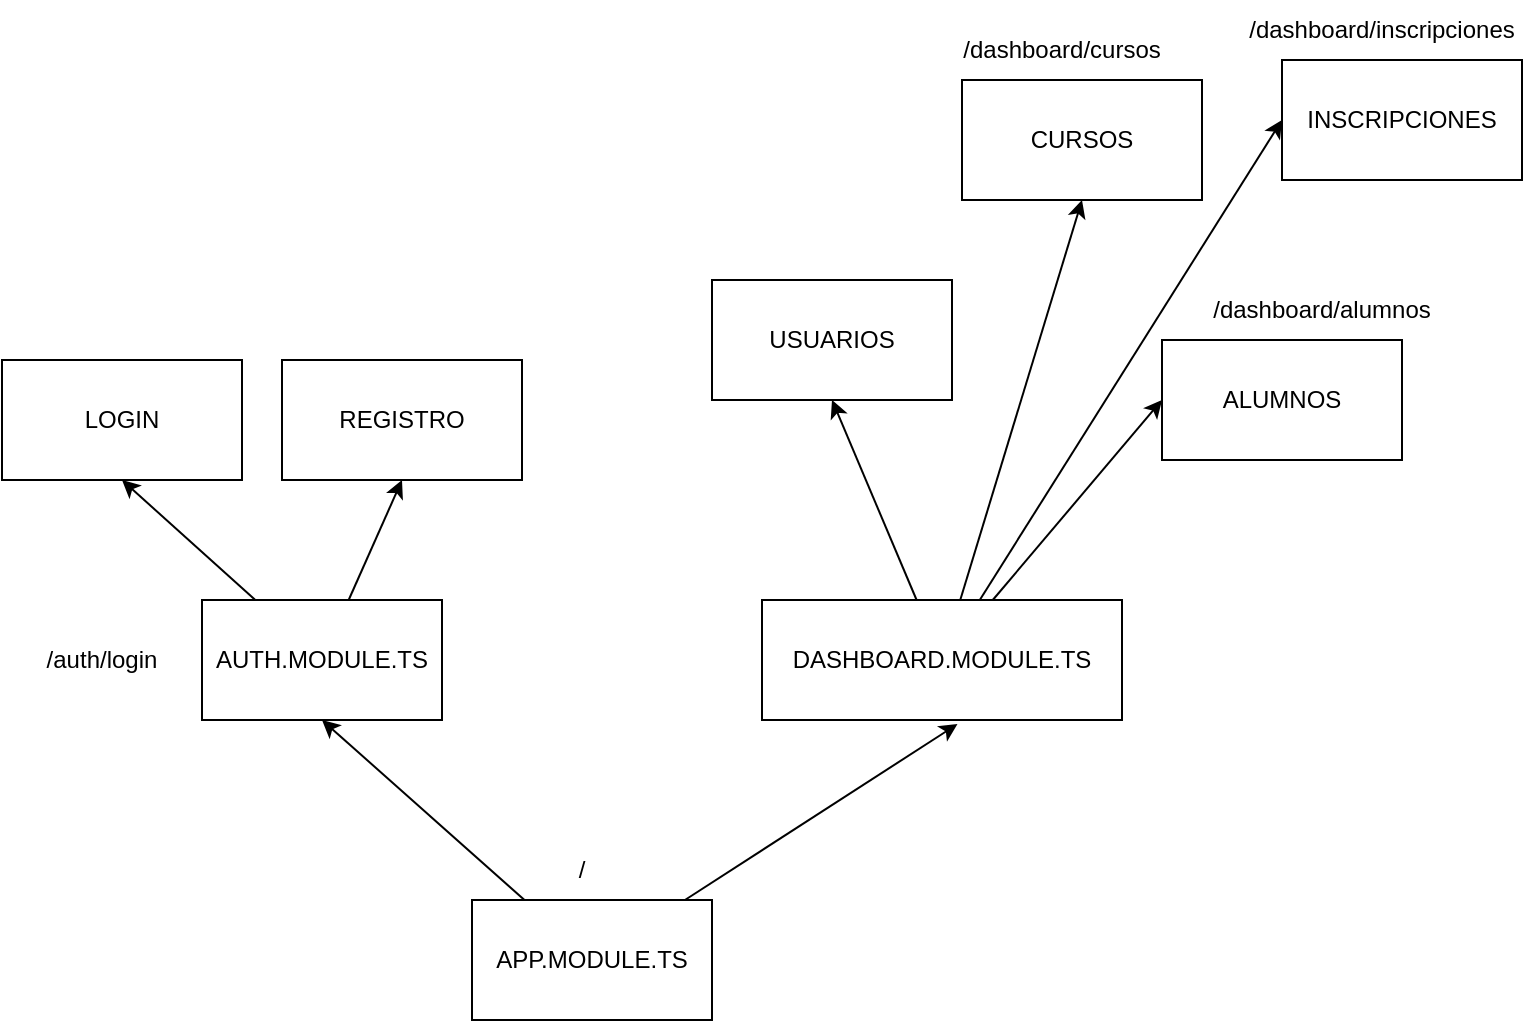 <mxfile>
    <diagram id="wYKWsJML8Sujqe7gAzci" name="Page-1">
        <mxGraphModel dx="651" dy="652" grid="1" gridSize="10" guides="1" tooltips="1" connect="1" arrows="1" fold="1" page="1" pageScale="1" pageWidth="850" pageHeight="1100" math="0" shadow="0">
            <root>
                <mxCell id="0"/>
                <mxCell id="1" parent="0"/>
                <mxCell id="4" style="edgeStyle=none;html=1;entryX=0.5;entryY=1;entryDx=0;entryDy=0;" edge="1" parent="1" source="2" target="3">
                    <mxGeometry relative="1" as="geometry"/>
                </mxCell>
                <mxCell id="6" style="edgeStyle=none;html=1;entryX=0.543;entryY=1.034;entryDx=0;entryDy=0;entryPerimeter=0;" edge="1" parent="1" source="2" target="5">
                    <mxGeometry relative="1" as="geometry"/>
                </mxCell>
                <mxCell id="2" value="APP.MODULE.TS" style="rounded=0;whiteSpace=wrap;html=1;" vertex="1" parent="1">
                    <mxGeometry x="305" y="490" width="120" height="60" as="geometry"/>
                </mxCell>
                <mxCell id="8" style="edgeStyle=none;html=1;entryX=0.5;entryY=1;entryDx=0;entryDy=0;" edge="1" parent="1" source="3" target="7">
                    <mxGeometry relative="1" as="geometry"/>
                </mxCell>
                <mxCell id="10" style="edgeStyle=none;html=1;entryX=0.5;entryY=1;entryDx=0;entryDy=0;" edge="1" parent="1" source="3" target="9">
                    <mxGeometry relative="1" as="geometry"/>
                </mxCell>
                <mxCell id="3" value="AUTH.MODULE.TS" style="rounded=0;whiteSpace=wrap;html=1;" vertex="1" parent="1">
                    <mxGeometry x="170" y="340" width="120" height="60" as="geometry"/>
                </mxCell>
                <mxCell id="14" style="edgeStyle=none;html=1;entryX=0;entryY=0.5;entryDx=0;entryDy=0;" edge="1" parent="1" source="5" target="13">
                    <mxGeometry relative="1" as="geometry"/>
                </mxCell>
                <mxCell id="15" style="edgeStyle=none;html=1;entryX=0;entryY=0.5;entryDx=0;entryDy=0;" edge="1" parent="1" source="5" target="12">
                    <mxGeometry relative="1" as="geometry"/>
                </mxCell>
                <mxCell id="16" style="edgeStyle=none;html=1;entryX=0.5;entryY=1;entryDx=0;entryDy=0;" edge="1" parent="1" source="5" target="11">
                    <mxGeometry relative="1" as="geometry"/>
                </mxCell>
                <mxCell id="18" style="edgeStyle=none;html=1;entryX=0.5;entryY=1;entryDx=0;entryDy=0;" edge="1" parent="1" source="5" target="17">
                    <mxGeometry relative="1" as="geometry"/>
                </mxCell>
                <mxCell id="5" value="DASHBOARD.MODULE.TS" style="rounded=0;whiteSpace=wrap;html=1;" vertex="1" parent="1">
                    <mxGeometry x="450" y="340" width="180" height="60" as="geometry"/>
                </mxCell>
                <mxCell id="7" value="LOGIN" style="rounded=0;whiteSpace=wrap;html=1;" vertex="1" parent="1">
                    <mxGeometry x="70" y="220" width="120" height="60" as="geometry"/>
                </mxCell>
                <mxCell id="9" value="REGISTRO" style="rounded=0;whiteSpace=wrap;html=1;" vertex="1" parent="1">
                    <mxGeometry x="210" y="220" width="120" height="60" as="geometry"/>
                </mxCell>
                <mxCell id="11" value="CURSOS" style="rounded=0;whiteSpace=wrap;html=1;" vertex="1" parent="1">
                    <mxGeometry x="550" y="80" width="120" height="60" as="geometry"/>
                </mxCell>
                <mxCell id="12" value="INSCRIPCIONES" style="rounded=0;whiteSpace=wrap;html=1;" vertex="1" parent="1">
                    <mxGeometry x="710" y="70" width="120" height="60" as="geometry"/>
                </mxCell>
                <mxCell id="13" value="ALUMNOS" style="rounded=0;whiteSpace=wrap;html=1;" vertex="1" parent="1">
                    <mxGeometry x="650" y="210" width="120" height="60" as="geometry"/>
                </mxCell>
                <mxCell id="17" value="USUARIOS" style="rounded=0;whiteSpace=wrap;html=1;" vertex="1" parent="1">
                    <mxGeometry x="425" y="180" width="120" height="60" as="geometry"/>
                </mxCell>
                <mxCell id="19" value="/dashboard/alumnos" style="text;html=1;strokeColor=none;fillColor=none;align=center;verticalAlign=middle;whiteSpace=wrap;rounded=0;" vertex="1" parent="1">
                    <mxGeometry x="700" y="180" width="60" height="30" as="geometry"/>
                </mxCell>
                <mxCell id="20" value="/auth/login" style="text;html=1;strokeColor=none;fillColor=none;align=center;verticalAlign=middle;whiteSpace=wrap;rounded=0;" vertex="1" parent="1">
                    <mxGeometry x="90" y="355" width="60" height="30" as="geometry"/>
                </mxCell>
                <mxCell id="21" value="/dashboard/cursos" style="text;html=1;strokeColor=none;fillColor=none;align=center;verticalAlign=middle;whiteSpace=wrap;rounded=0;" vertex="1" parent="1">
                    <mxGeometry x="570" y="50" width="60" height="30" as="geometry"/>
                </mxCell>
                <mxCell id="23" value="/dashboard/inscripciones" style="text;html=1;strokeColor=none;fillColor=none;align=center;verticalAlign=middle;whiteSpace=wrap;rounded=0;" vertex="1" parent="1">
                    <mxGeometry x="730" y="40" width="60" height="30" as="geometry"/>
                </mxCell>
                <mxCell id="24" value="/" style="text;html=1;strokeColor=none;fillColor=none;align=center;verticalAlign=middle;whiteSpace=wrap;rounded=0;" vertex="1" parent="1">
                    <mxGeometry x="330" y="460" width="60" height="30" as="geometry"/>
                </mxCell>
            </root>
        </mxGraphModel>
    </diagram>
</mxfile>
